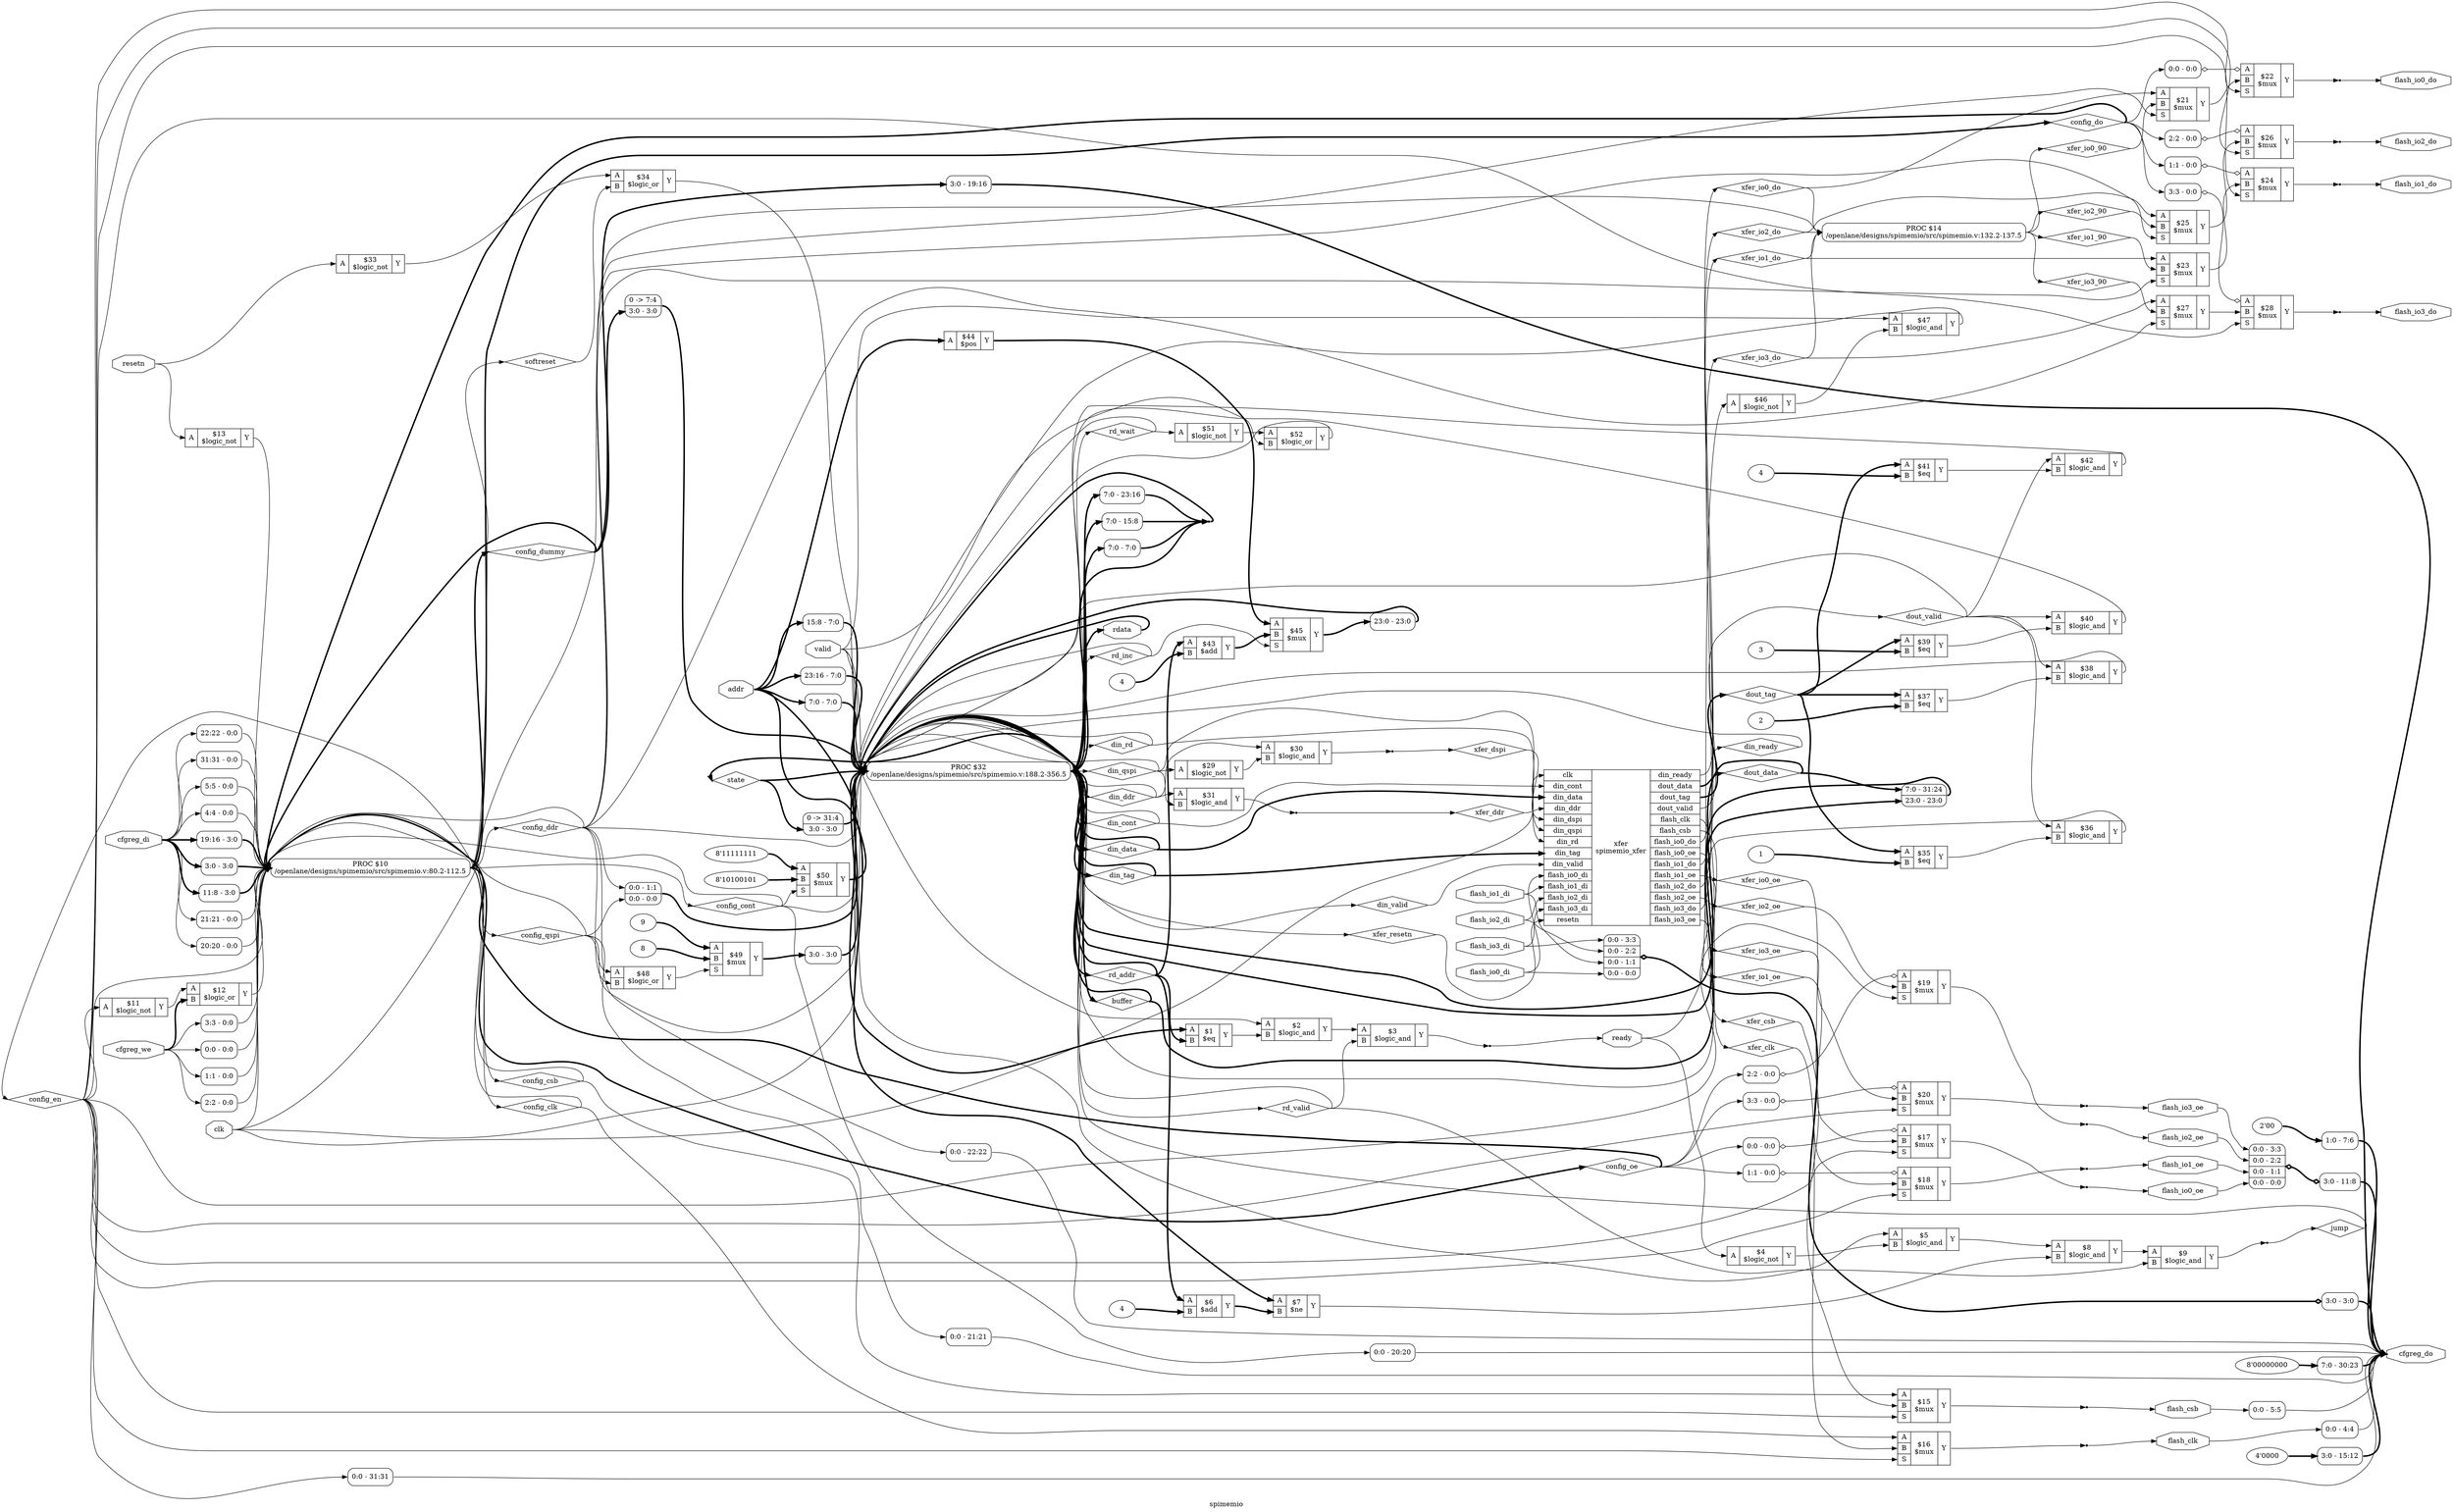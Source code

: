 digraph "spimemio" {
label="spimemio";
rankdir="LR";
remincross=true;
n79 [ shape=diamond, label="state", color="black", fontcolor="black" ];
n80 [ shape=diamond, label="xfer_ddr", color="black", fontcolor="black" ];
n81 [ shape=diamond, label="xfer_dspi", color="black", fontcolor="black" ];
n82 [ shape=diamond, label="xfer_io3_90", color="black", fontcolor="black" ];
n83 [ shape=diamond, label="xfer_io2_90", color="black", fontcolor="black" ];
n84 [ shape=diamond, label="xfer_io1_90", color="black", fontcolor="black" ];
n85 [ shape=diamond, label="xfer_io0_90", color="black", fontcolor="black" ];
n86 [ shape=diamond, label="xfer_io3_do", color="black", fontcolor="black" ];
n87 [ shape=diamond, label="xfer_io2_do", color="black", fontcolor="black" ];
n88 [ shape=diamond, label="xfer_io1_do", color="black", fontcolor="black" ];
n89 [ shape=diamond, label="xfer_io0_do", color="black", fontcolor="black" ];
n90 [ shape=diamond, label="xfer_io3_oe", color="black", fontcolor="black" ];
n91 [ shape=diamond, label="xfer_io2_oe", color="black", fontcolor="black" ];
n92 [ shape=diamond, label="xfer_io1_oe", color="black", fontcolor="black" ];
n93 [ shape=diamond, label="xfer_io0_oe", color="black", fontcolor="black" ];
n94 [ shape=diamond, label="xfer_clk", color="black", fontcolor="black" ];
n95 [ shape=diamond, label="xfer_csb", color="black", fontcolor="black" ];
n96 [ shape=diamond, label="config_do", color="black", fontcolor="black" ];
n97 [ shape=diamond, label="config_clk", color="black", fontcolor="black" ];
n98 [ shape=diamond, label="config_csb", color="black", fontcolor="black" ];
n99 [ shape=diamond, label="config_oe", color="black", fontcolor="black" ];
n100 [ shape=diamond, label="config_dummy", color="black", fontcolor="black" ];
n101 [ shape=diamond, label="config_cont", color="black", fontcolor="black" ];
n102 [ shape=diamond, label="config_qspi", color="black", fontcolor="black" ];
n103 [ shape=diamond, label="config_ddr", color="black", fontcolor="black" ];
n104 [ shape=diamond, label="config_en", color="black", fontcolor="black" ];
n105 [ shape=diamond, label="softreset", color="black", fontcolor="black" ];
n106 [ shape=diamond, label="jump", color="black", fontcolor="black" ];
n107 [ shape=diamond, label="rd_inc", color="black", fontcolor="black" ];
n108 [ shape=diamond, label="rd_wait", color="black", fontcolor="black" ];
n109 [ shape=diamond, label="rd_valid", color="black", fontcolor="black" ];
n110 [ shape=diamond, label="rd_addr", color="black", fontcolor="black" ];
n111 [ shape=diamond, label="buffer", color="black", fontcolor="black" ];
n112 [ shape=diamond, label="dout_tag", color="black", fontcolor="black" ];
n113 [ shape=diamond, label="dout_data", color="black", fontcolor="black" ];
n114 [ shape=diamond, label="dout_valid", color="black", fontcolor="black" ];
n115 [ shape=diamond, label="din_rd", color="black", fontcolor="black" ];
n116 [ shape=diamond, label="din_ddr", color="black", fontcolor="black" ];
n117 [ shape=diamond, label="din_qspi", color="black", fontcolor="black" ];
n118 [ shape=diamond, label="din_cont", color="black", fontcolor="black" ];
n119 [ shape=diamond, label="din_tag", color="black", fontcolor="black" ];
n120 [ shape=diamond, label="din_data", color="black", fontcolor="black" ];
n121 [ shape=diamond, label="din_ready", color="black", fontcolor="black" ];
n122 [ shape=diamond, label="din_valid", color="black", fontcolor="black" ];
n123 [ shape=diamond, label="xfer_resetn", color="black", fontcolor="black" ];
n124 [ shape=octagon, label="cfgreg_do", color="black", fontcolor="black" ];
n125 [ shape=octagon, label="cfgreg_di", color="black", fontcolor="black" ];
n126 [ shape=octagon, label="cfgreg_we", color="black", fontcolor="black" ];
n127 [ shape=octagon, label="flash_io3_di", color="black", fontcolor="black" ];
n128 [ shape=octagon, label="flash_io2_di", color="black", fontcolor="black" ];
n129 [ shape=octagon, label="flash_io1_di", color="black", fontcolor="black" ];
n130 [ shape=octagon, label="flash_io0_di", color="black", fontcolor="black" ];
n131 [ shape=octagon, label="flash_io3_do", color="black", fontcolor="black" ];
n132 [ shape=octagon, label="flash_io2_do", color="black", fontcolor="black" ];
n133 [ shape=octagon, label="flash_io1_do", color="black", fontcolor="black" ];
n134 [ shape=octagon, label="flash_io0_do", color="black", fontcolor="black" ];
n135 [ shape=octagon, label="flash_io3_oe", color="black", fontcolor="black" ];
n136 [ shape=octagon, label="flash_io2_oe", color="black", fontcolor="black" ];
n137 [ shape=octagon, label="flash_io1_oe", color="black", fontcolor="black" ];
n138 [ shape=octagon, label="flash_io0_oe", color="black", fontcolor="black" ];
n139 [ shape=octagon, label="flash_clk", color="black", fontcolor="black" ];
n140 [ shape=octagon, label="flash_csb", color="black", fontcolor="black" ];
n141 [ shape=octagon, label="rdata", color="black", fontcolor="black" ];
n142 [ shape=octagon, label="addr", color="black", fontcolor="black" ];
n143 [ shape=octagon, label="ready", color="black", fontcolor="black" ];
n144 [ shape=octagon, label="valid", color="black", fontcolor="black" ];
n145 [ shape=octagon, label="resetn", color="black", fontcolor="black" ];
n146 [ shape=octagon, label="clk", color="black", fontcolor="black" ];
c150 [ shape=record, label="{{<p147> A|<p148> B}|$52\n$logic_or|{<p149> Y}}",  ];
c151 [ shape=record, label="{{<p147> A}|$51\n$logic_not|{<p149> Y}}",  ];
v0 [ label="8'10100101" ];
v1 [ label="8'11111111" ];
c153 [ shape=record, label="{{<p147> A|<p148> B|<p152> S}|$50\n$mux|{<p149> Y}}",  ];
v2 [ label="8" ];
v3 [ label="9" ];
c154 [ shape=record, label="{{<p147> A|<p148> B|<p152> S}|$49\n$mux|{<p149> Y}}",  ];
c155 [ shape=record, label="{{<p147> A|<p148> B}|$48\n$logic_or|{<p149> Y}}",  ];
c156 [ shape=record, label="{{<p147> A|<p148> B}|$47\n$logic_and|{<p149> Y}}",  ];
c157 [ shape=record, label="{{<p147> A}|$46\n$logic_not|{<p149> Y}}",  ];
c158 [ shape=record, label="{{<p147> A|<p148> B|<p152> S}|$45\n$mux|{<p149> Y}}",  ];
c159 [ shape=record, label="{{<p147> A}|$44\n$pos|{<p149> Y}}",  ];
v4 [ label="4" ];
c160 [ shape=record, label="{{<p147> A|<p148> B}|$43\n$add|{<p149> Y}}",  ];
c161 [ shape=record, label="{{<p147> A|<p148> B}|$42\n$logic_and|{<p149> Y}}",  ];
v5 [ label="4" ];
c162 [ shape=record, label="{{<p147> A|<p148> B}|$41\n$eq|{<p149> Y}}",  ];
c163 [ shape=record, label="{{<p147> A|<p148> B}|$40\n$logic_and|{<p149> Y}}",  ];
v6 [ label="3" ];
c164 [ shape=record, label="{{<p147> A|<p148> B}|$39\n$eq|{<p149> Y}}",  ];
c165 [ shape=record, label="{{<p147> A|<p148> B}|$38\n$logic_and|{<p149> Y}}",  ];
v7 [ label="2" ];
c166 [ shape=record, label="{{<p147> A|<p148> B}|$37\n$eq|{<p149> Y}}",  ];
c167 [ shape=record, label="{{<p147> A|<p148> B}|$36\n$logic_and|{<p149> Y}}",  ];
v8 [ label="1" ];
c168 [ shape=record, label="{{<p147> A|<p148> B}|$35\n$eq|{<p149> Y}}",  ];
c169 [ shape=record, label="{{<p147> A|<p148> B}|$34\n$logic_or|{<p149> Y}}",  ];
c170 [ shape=record, label="{{<p147> A}|$33\n$logic_not|{<p149> Y}}",  ];
c172 [ shape=record, label="{{<p146> clk|<p118> din_cont|<p120> din_data|<p116> din_ddr|<p171> din_dspi|<p117> din_qspi|<p115> din_rd|<p119> din_tag|<p122> din_valid|<p130> flash_io0_di|<p129> flash_io1_di|<p128> flash_io2_di|<p127> flash_io3_di|<p145> resetn}|xfer\nspimemio_xfer|{<p121> din_ready|<p113> dout_data|<p112> dout_tag|<p114> dout_valid|<p139> flash_clk|<p140> flash_csb|<p134> flash_io0_do|<p138> flash_io0_oe|<p133> flash_io1_do|<p137> flash_io1_oe|<p132> flash_io2_do|<p136> flash_io2_oe|<p131> flash_io3_do|<p135> flash_io3_oe}}",  ];
c173 [ shape=record, label="{{<p147> A|<p148> B}|$31\n$logic_and|{<p149> Y}}",  ];
c174 [ shape=record, label="{{<p147> A|<p148> B}|$30\n$logic_and|{<p149> Y}}",  ];
c175 [ shape=record, label="{{<p147> A}|$29\n$logic_not|{<p149> Y}}",  ];
c176 [ shape=record, label="{{<p147> A|<p148> B|<p152> S}|$28\n$mux|{<p149> Y}}",  ];
x9 [ shape=record, style=rounded, label="<s0> 3:3 - 0:0 ", color="black", fontcolor="black" ];
x9:e -> c176:p147:w [arrowhead=odiamond, arrowtail=odiamond, dir=both, color="black", fontcolor="black", label=""];
c177 [ shape=record, label="{{<p147> A|<p148> B|<p152> S}|$27\n$mux|{<p149> Y}}",  ];
c178 [ shape=record, label="{{<p147> A|<p148> B|<p152> S}|$26\n$mux|{<p149> Y}}",  ];
x10 [ shape=record, style=rounded, label="<s0> 2:2 - 0:0 ", color="black", fontcolor="black" ];
x10:e -> c178:p147:w [arrowhead=odiamond, arrowtail=odiamond, dir=both, color="black", fontcolor="black", label=""];
c179 [ shape=record, label="{{<p147> A|<p148> B|<p152> S}|$25\n$mux|{<p149> Y}}",  ];
c180 [ shape=record, label="{{<p147> A|<p148> B|<p152> S}|$24\n$mux|{<p149> Y}}",  ];
x11 [ shape=record, style=rounded, label="<s0> 1:1 - 0:0 ", color="black", fontcolor="black" ];
x11:e -> c180:p147:w [arrowhead=odiamond, arrowtail=odiamond, dir=both, color="black", fontcolor="black", label=""];
c181 [ shape=record, label="{{<p147> A|<p148> B|<p152> S}|$23\n$mux|{<p149> Y}}",  ];
c182 [ shape=record, label="{{<p147> A|<p148> B|<p152> S}|$22\n$mux|{<p149> Y}}",  ];
x12 [ shape=record, style=rounded, label="<s0> 0:0 - 0:0 ", color="black", fontcolor="black" ];
x12:e -> c182:p147:w [arrowhead=odiamond, arrowtail=odiamond, dir=both, color="black", fontcolor="black", label=""];
c183 [ shape=record, label="{{<p147> A|<p148> B|<p152> S}|$21\n$mux|{<p149> Y}}",  ];
c184 [ shape=record, label="{{<p147> A|<p148> B|<p152> S}|$20\n$mux|{<p149> Y}}",  ];
x13 [ shape=record, style=rounded, label="<s0> 3:3 - 0:0 ", color="black", fontcolor="black" ];
x13:e -> c184:p147:w [arrowhead=odiamond, arrowtail=odiamond, dir=both, color="black", fontcolor="black", label=""];
c185 [ shape=record, label="{{<p147> A|<p148> B|<p152> S}|$19\n$mux|{<p149> Y}}",  ];
x14 [ shape=record, style=rounded, label="<s0> 2:2 - 0:0 ", color="black", fontcolor="black" ];
x14:e -> c185:p147:w [arrowhead=odiamond, arrowtail=odiamond, dir=both, color="black", fontcolor="black", label=""];
c186 [ shape=record, label="{{<p147> A|<p148> B|<p152> S}|$18\n$mux|{<p149> Y}}",  ];
x15 [ shape=record, style=rounded, label="<s0> 1:1 - 0:0 ", color="black", fontcolor="black" ];
x15:e -> c186:p147:w [arrowhead=odiamond, arrowtail=odiamond, dir=both, color="black", fontcolor="black", label=""];
c187 [ shape=record, label="{{<p147> A|<p148> B|<p152> S}|$17\n$mux|{<p149> Y}}",  ];
x16 [ shape=record, style=rounded, label="<s0> 0:0 - 0:0 ", color="black", fontcolor="black" ];
x16:e -> c187:p147:w [arrowhead=odiamond, arrowtail=odiamond, dir=both, color="black", fontcolor="black", label=""];
c188 [ shape=record, label="{{<p147> A|<p148> B|<p152> S}|$16\n$mux|{<p149> Y}}",  ];
c189 [ shape=record, label="{{<p147> A|<p148> B|<p152> S}|$15\n$mux|{<p149> Y}}",  ];
c190 [ shape=record, label="{{<p147> A}|$13\n$logic_not|{<p149> Y}}",  ];
c191 [ shape=record, label="{{<p147> A|<p148> B}|$12\n$logic_or|{<p149> Y}}",  ];
c192 [ shape=record, label="{{<p147> A}|$11\n$logic_not|{<p149> Y}}",  ];
c193 [ shape=record, label="{{<p147> A|<p148> B}|$9\n$logic_and|{<p149> Y}}",  ];
c194 [ shape=record, label="{{<p147> A|<p148> B}|$8\n$logic_and|{<p149> Y}}",  ];
c195 [ shape=record, label="{{<p147> A|<p148> B}|$7\n$ne|{<p149> Y}}",  ];
v17 [ label="4" ];
c196 [ shape=record, label="{{<p147> A|<p148> B}|$6\n$add|{<p149> Y}}",  ];
c197 [ shape=record, label="{{<p147> A|<p148> B}|$5\n$logic_and|{<p149> Y}}",  ];
c198 [ shape=record, label="{{<p147> A}|$4\n$logic_not|{<p149> Y}}",  ];
c199 [ shape=record, label="{{<p147> A|<p148> B}|$3\n$logic_and|{<p149> Y}}",  ];
c200 [ shape=record, label="{{<p147> A|<p148> B}|$2\n$logic_and|{<p149> Y}}",  ];
c201 [ shape=record, label="{{<p147> A|<p148> B}|$1\n$eq|{<p149> Y}}",  ];
x19 [ shape=record, style=rounded, label="<s1> 0:0 - 1:1 |<s0> 0:0 - 0:0 ", color="black", fontcolor="black" ];
x20 [ shape=record, style=rounded, label="<s0> 3:0 - 3:0 ", color="black", fontcolor="black" ];
x21 [ shape=record, style=rounded, label="<s0> 7:0 - 7:0 ", color="black", fontcolor="black" ];
x22 [ shape=record, style=rounded, label="<s0> 15:8 - 7:0 ", color="black", fontcolor="black" ];
x23 [ shape=record, style=rounded, label="<s0> 23:16 - 7:0 ", color="black", fontcolor="black" ];
x24 [ shape=record, style=rounded, label="0 -&gt; 7:4 |<s0> 3:0 - 3:0 ", color="black", fontcolor="black" ];
x25 [ shape=record, style=rounded, label="<s0> 23:0 - 23:0 ", color="black", fontcolor="black" ];
x26 [ shape=record, style=rounded, label="0 -&gt; 31:4 |<s0> 3:0 - 3:0 ", color="black", fontcolor="black" ];
x27 [ shape=record, style=rounded, label="<s1> 7:0 - 31:24 |<s0> 23:0 - 23:0 ", color="black", fontcolor="black" ];
x28 [ shape=record, style=rounded, label="<s0> 7:0 - 23:16 ", color="black", fontcolor="black" ];
x29 [ shape=record, style=rounded, label="<s0> 7:0 - 15:8 ", color="black", fontcolor="black" ];
x30 [ shape=record, style=rounded, label="<s0> 7:0 - 7:0 ", color="black", fontcolor="black" ];
p18 [shape=box, style=rounded, label="PROC $32\n/openlane/designs/spimemio/src/spimemio.v:188.2-356.5"];
p31 [shape=box, style=rounded, label="PROC $14\n/openlane/designs/spimemio/src/spimemio.v:132.2-137.5"];
x33 [ shape=record, style=rounded, label="<s0> 21:21 - 0:0 ", color="black", fontcolor="black" ];
x34 [ shape=record, style=rounded, label="<s0> 20:20 - 0:0 ", color="black", fontcolor="black" ];
x35 [ shape=record, style=rounded, label="<s0> 22:22 - 0:0 ", color="black", fontcolor="black" ];
x36 [ shape=record, style=rounded, label="<s0> 31:31 - 0:0 ", color="black", fontcolor="black" ];
x37 [ shape=record, style=rounded, label="<s0> 5:5 - 0:0 ", color="black", fontcolor="black" ];
x38 [ shape=record, style=rounded, label="<s0> 4:4 - 0:0 ", color="black", fontcolor="black" ];
x39 [ shape=record, style=rounded, label="<s0> 2:2 - 0:0 ", color="black", fontcolor="black" ];
x40 [ shape=record, style=rounded, label="<s0> 3:3 - 0:0 ", color="black", fontcolor="black" ];
x41 [ shape=record, style=rounded, label="<s0> 0:0 - 0:0 ", color="black", fontcolor="black" ];
x42 [ shape=record, style=rounded, label="<s0> 1:1 - 0:0 ", color="black", fontcolor="black" ];
x43 [ shape=record, style=rounded, label="<s0> 19:16 - 3:0 ", color="black", fontcolor="black" ];
x44 [ shape=record, style=rounded, label="<s0> 3:0 - 3:0 ", color="black", fontcolor="black" ];
x45 [ shape=record, style=rounded, label="<s0> 11:8 - 3:0 ", color="black", fontcolor="black" ];
p32 [shape=box, style=rounded, label="PROC $10\n/openlane/designs/spimemio/src/spimemio.v:80.2-112.5"];
x46 [shape=point, ];
x47 [shape=point, ];
x48 [ shape=record, style=rounded, label="<s0> 0:0 - 31:31 ", color="black", fontcolor="black" ];
v49 [ label="8'00000000" ];
x50 [ shape=record, style=rounded, label="<s0> 7:0 - 30:23 ", color="black", fontcolor="black" ];
x51 [ shape=record, style=rounded, label="<s0> 0:0 - 22:22 ", color="black", fontcolor="black" ];
x52 [ shape=record, style=rounded, label="<s0> 0:0 - 21:21 ", color="black", fontcolor="black" ];
x53 [ shape=record, style=rounded, label="<s0> 0:0 - 20:20 ", color="black", fontcolor="black" ];
x54 [ shape=record, style=rounded, label="<s0> 3:0 - 19:16 ", color="black", fontcolor="black" ];
v55 [ label="4'0000" ];
x56 [ shape=record, style=rounded, label="<s0> 3:0 - 15:12 ", color="black", fontcolor="black" ];
x57 [ shape=record, style=rounded, label="<s3> 0:0 - 3:3 |<s2> 0:0 - 2:2 |<s1> 0:0 - 1:1 |<s0> 0:0 - 0:0 ", color="black", fontcolor="black" ];
x58 [ shape=record, style=rounded, label="<s0> 3:0 - 11:8 ", color="black", fontcolor="black" ];
x57:e -> x58:w [arrowhead=odiamond, arrowtail=odiamond, dir=both, color="black", fontcolor="black", style="setlinewidth(3)", label=""];
v59 [ label="2'00" ];
x60 [ shape=record, style=rounded, label="<s0> 1:0 - 7:6 ", color="black", fontcolor="black" ];
x61 [ shape=record, style=rounded, label="<s0> 0:0 - 5:5 ", color="black", fontcolor="black" ];
x62 [ shape=record, style=rounded, label="<s0> 0:0 - 4:4 ", color="black", fontcolor="black" ];
x63 [ shape=record, style=rounded, label="<s3> 0:0 - 3:3 |<s2> 0:0 - 2:2 |<s1> 0:0 - 1:1 |<s0> 0:0 - 0:0 ", color="black", fontcolor="black" ];
x64 [ shape=record, style=rounded, label="<s0> 3:0 - 3:0 ", color="black", fontcolor="black" ];
x63:e -> x64:w [arrowhead=odiamond, arrowtail=odiamond, dir=both, color="black", fontcolor="black", style="setlinewidth(3)", label=""];
x65 [shape=point, ];
x66 [shape=point, ];
x67 [shape=point, ];
x68 [shape=point, ];
x69 [shape=point, ];
x70 [shape=point, ];
x71 [shape=point, ];
x72 [shape=point, ];
x73 [shape=point, ];
x74 [shape=point, ];
x75 [shape=point, ];
x76 [shape=point, ];
c150:p149:e -> p18:w [color="black", fontcolor="black", label=""];
c160:p149:e -> c158:p148:w [color="black", fontcolor="black", style="setlinewidth(3)", label=""];
p32:e -> n100:w [color="black", fontcolor="black", style="setlinewidth(3)", label=""];
n100:e -> p32:w [color="black", fontcolor="black", style="setlinewidth(3)", label=""];
n100:e -> x24:s0:w [color="black", fontcolor="black", style="setlinewidth(3)", label=""];
n100:e -> x54:w [color="black", fontcolor="black", style="setlinewidth(3)", label=""];
p32:e -> n101:w [color="black", fontcolor="black", label=""];
n101:e -> c153:p152:w [color="black", fontcolor="black", label=""];
n101:e -> p18:w [color="black", fontcolor="black", label=""];
n101:e -> p32:w [color="black", fontcolor="black", label=""];
n101:e -> x53:w [color="black", fontcolor="black", label=""];
p32:e -> n102:w [color="black", fontcolor="black", label=""];
n102:e -> c155:p147:w [color="black", fontcolor="black", label=""];
n102:e -> p18:w [color="black", fontcolor="black", label=""];
n102:e -> p32:w [color="black", fontcolor="black", label=""];
n102:e -> x19:s0:w [color="black", fontcolor="black", label=""];
n102:e -> x52:w [color="black", fontcolor="black", label=""];
p32:e -> n103:w [color="black", fontcolor="black", label=""];
n103:e -> c155:p148:w [color="black", fontcolor="black", label=""];
n103:e -> c177:p152:w [color="black", fontcolor="black", label=""];
n103:e -> c179:p152:w [color="black", fontcolor="black", label=""];
n103:e -> c181:p152:w [color="black", fontcolor="black", label=""];
n103:e -> c183:p152:w [color="black", fontcolor="black", label=""];
n103:e -> p18:w [color="black", fontcolor="black", label=""];
n103:e -> p32:w [color="black", fontcolor="black", label=""];
n103:e -> x19:s1:w [color="black", fontcolor="black", label=""];
n103:e -> x51:w [color="black", fontcolor="black", label=""];
p32:e -> n104:w [color="black", fontcolor="black", label=""];
n104:e -> c176:p152:w [color="black", fontcolor="black", label=""];
n104:e -> c178:p152:w [color="black", fontcolor="black", label=""];
n104:e -> c180:p152:w [color="black", fontcolor="black", label=""];
n104:e -> c182:p152:w [color="black", fontcolor="black", label=""];
n104:e -> c184:p152:w [color="black", fontcolor="black", label=""];
n104:e -> c185:p152:w [color="black", fontcolor="black", label=""];
n104:e -> c186:p152:w [color="black", fontcolor="black", label=""];
n104:e -> c187:p152:w [color="black", fontcolor="black", label=""];
n104:e -> c188:p152:w [color="black", fontcolor="black", label=""];
n104:e -> c189:p152:w [color="black", fontcolor="black", label=""];
n104:e -> c192:p147:w [color="black", fontcolor="black", label=""];
n104:e -> p32:w [color="black", fontcolor="black", label=""];
n104:e -> x48:w [color="black", fontcolor="black", label=""];
p32:e -> n105:w [color="black", fontcolor="black", label=""];
n105:e -> c169:p148:w [color="black", fontcolor="black", label=""];
x47:e -> n106:w [color="black", fontcolor="black", label=""];
n106:e -> p18:w [color="black", fontcolor="black", label=""];
p18:e -> n107:w [color="black", fontcolor="black", label=""];
n107:e -> c158:p152:w [color="black", fontcolor="black", label=""];
n107:e -> p18:w [color="black", fontcolor="black", label=""];
p18:e -> n108:w [color="black", fontcolor="black", label=""];
n108:e -> c151:p147:w [color="black", fontcolor="black", label=""];
n108:e -> p18:w [color="black", fontcolor="black", label=""];
p18:e -> n109:w [color="black", fontcolor="black", label=""];
n109:e -> c193:p148:w [color="black", fontcolor="black", label=""];
n109:e -> c199:p148:w [color="black", fontcolor="black", label=""];
n109:e -> p18:w [color="black", fontcolor="black", label=""];
c161:p149:e -> p18:w [color="black", fontcolor="black", label=""];
p18:e -> n110:w [color="black", fontcolor="black", style="setlinewidth(3)", label=""];
n110:e -> c160:p147:w [color="black", fontcolor="black", style="setlinewidth(3)", label=""];
n110:e -> c196:p147:w [color="black", fontcolor="black", style="setlinewidth(3)", label=""];
n110:e -> c201:p148:w [color="black", fontcolor="black", style="setlinewidth(3)", label=""];
n110:e -> p18:w [color="black", fontcolor="black", style="setlinewidth(3)", label=""];
p18:e -> n111:w [color="black", fontcolor="black", style="setlinewidth(3)", label=""];
n111:e -> p18:w [color="black", fontcolor="black", style="setlinewidth(3)", label=""];
n111:e -> x27:s0:w [color="black", fontcolor="black", style="setlinewidth(3)", label=""];
c172:p112:e -> n112:w [color="black", fontcolor="black", style="setlinewidth(3)", label=""];
n112:e -> c162:p147:w [color="black", fontcolor="black", style="setlinewidth(3)", label=""];
n112:e -> c164:p147:w [color="black", fontcolor="black", style="setlinewidth(3)", label=""];
n112:e -> c166:p147:w [color="black", fontcolor="black", style="setlinewidth(3)", label=""];
n112:e -> c168:p147:w [color="black", fontcolor="black", style="setlinewidth(3)", label=""];
c172:p113:e -> n113:w [color="black", fontcolor="black", style="setlinewidth(3)", label=""];
n113:e -> p18:w [color="black", fontcolor="black", style="setlinewidth(3)", label=""];
n113:e -> x27:s1:w [color="black", fontcolor="black", style="setlinewidth(3)", label=""];
c172:p114:e -> n114:w [color="black", fontcolor="black", label=""];
n114:e -> c161:p147:w [color="black", fontcolor="black", label=""];
n114:e -> c163:p147:w [color="black", fontcolor="black", label=""];
n114:e -> c165:p147:w [color="black", fontcolor="black", label=""];
n114:e -> c167:p147:w [color="black", fontcolor="black", label=""];
n114:e -> p18:w [color="black", fontcolor="black", label=""];
p18:e -> n115:w [color="black", fontcolor="black", label=""];
n115:e -> c172:p115:w [color="black", fontcolor="black", label=""];
n115:e -> p18:w [color="black", fontcolor="black", label=""];
p18:e -> n116:w [color="black", fontcolor="black", label=""];
n116:e -> c173:p147:w [color="black", fontcolor="black", label=""];
n116:e -> c174:p147:w [color="black", fontcolor="black", label=""];
n116:e -> p18:w [color="black", fontcolor="black", label=""];
p18:e -> n117:w [color="black", fontcolor="black", label=""];
n117:e -> c172:p117:w [color="black", fontcolor="black", label=""];
n117:e -> c173:p148:w [color="black", fontcolor="black", label=""];
n117:e -> c175:p147:w [color="black", fontcolor="black", label=""];
n117:e -> p18:w [color="black", fontcolor="black", label=""];
p18:e -> n118:w [color="black", fontcolor="black", label=""];
n118:e -> c172:p118:w [color="black", fontcolor="black", label=""];
n118:e -> p18:w [color="black", fontcolor="black", label=""];
p18:e -> n119:w [color="black", fontcolor="black", style="setlinewidth(3)", label=""];
n119:e -> c172:p119:w [color="black", fontcolor="black", style="setlinewidth(3)", label=""];
n119:e -> p18:w [color="black", fontcolor="black", style="setlinewidth(3)", label=""];
c162:p149:e -> c161:p148:w [color="black", fontcolor="black", label=""];
p18:e -> n120:w [color="black", fontcolor="black", style="setlinewidth(3)", label=""];
n120:e -> c172:p120:w [color="black", fontcolor="black", style="setlinewidth(3)", label=""];
n120:e -> p18:w [color="black", fontcolor="black", style="setlinewidth(3)", label=""];
c172:p121:e -> n121:w [color="black", fontcolor="black", label=""];
n121:e -> p18:w [color="black", fontcolor="black", label=""];
p18:e -> n122:w [color="black", fontcolor="black", label=""];
n122:e -> c172:p122:w [color="black", fontcolor="black", label=""];
p18:e -> n123:w [color="black", fontcolor="black", label=""];
n123:e -> c172:p145:w [color="black", fontcolor="black", label=""];
x48:s0:e -> n124:w [color="black", fontcolor="black", label=""];
x50:s0:e -> n124:w [color="black", fontcolor="black", style="setlinewidth(3)", label=""];
x51:s0:e -> n124:w [color="black", fontcolor="black", label=""];
x52:s0:e -> n124:w [color="black", fontcolor="black", label=""];
x53:s0:e -> n124:w [color="black", fontcolor="black", label=""];
x54:s0:e -> n124:w [color="black", fontcolor="black", style="setlinewidth(3)", label=""];
x56:s0:e -> n124:w [color="black", fontcolor="black", style="setlinewidth(3)", label=""];
x58:s0:e -> n124:w [color="black", fontcolor="black", style="setlinewidth(3)", label=""];
x60:s0:e -> n124:w [color="black", fontcolor="black", style="setlinewidth(3)", label=""];
x61:s0:e -> n124:w [color="black", fontcolor="black", label=""];
x62:s0:e -> n124:w [color="black", fontcolor="black", label=""];
x64:s0:e -> n124:w [color="black", fontcolor="black", style="setlinewidth(3)", label=""];
n125:e -> x33:s0:w [color="black", fontcolor="black", label=""];
n125:e -> x34:s0:w [color="black", fontcolor="black", label=""];
n125:e -> x35:s0:w [color="black", fontcolor="black", label=""];
n125:e -> x36:s0:w [color="black", fontcolor="black", label=""];
n125:e -> x37:s0:w [color="black", fontcolor="black", label=""];
n125:e -> x38:s0:w [color="black", fontcolor="black", label=""];
n125:e -> x43:s0:w [color="black", fontcolor="black", style="setlinewidth(3)", label=""];
n125:e -> x44:s0:w [color="black", fontcolor="black", style="setlinewidth(3)", label=""];
n125:e -> x45:s0:w [color="black", fontcolor="black", style="setlinewidth(3)", label=""];
n126:e -> c191:p148:w [color="black", fontcolor="black", style="setlinewidth(3)", label=""];
n126:e -> x39:s0:w [color="black", fontcolor="black", label=""];
n126:e -> x40:s0:w [color="black", fontcolor="black", label=""];
n126:e -> x41:s0:w [color="black", fontcolor="black", label=""];
n126:e -> x42:s0:w [color="black", fontcolor="black", label=""];
n127:e -> c172:p127:w [color="black", fontcolor="black", label=""];
n127:e -> x63:s3:w [color="black", fontcolor="black", label=""];
n128:e -> c172:p128:w [color="black", fontcolor="black", label=""];
n128:e -> x63:s2:w [color="black", fontcolor="black", label=""];
n129:e -> c172:p129:w [color="black", fontcolor="black", label=""];
n129:e -> x63:s1:w [color="black", fontcolor="black", label=""];
c163:p149:e -> p18:w [color="black", fontcolor="black", label=""];
n130:e -> c172:p130:w [color="black", fontcolor="black", label=""];
n130:e -> x63:s0:w [color="black", fontcolor="black", label=""];
x74:e -> n131:w [color="black", fontcolor="black", label=""];
x73:e -> n132:w [color="black", fontcolor="black", label=""];
x72:e -> n133:w [color="black", fontcolor="black", label=""];
x71:e -> n134:w [color="black", fontcolor="black", label=""];
x70:e -> n135:w [color="black", fontcolor="black", label=""];
n135:e -> x57:s3:w [color="black", fontcolor="black", label=""];
x69:e -> n136:w [color="black", fontcolor="black", label=""];
n136:e -> x57:s2:w [color="black", fontcolor="black", label=""];
x68:e -> n137:w [color="black", fontcolor="black", label=""];
n137:e -> x57:s1:w [color="black", fontcolor="black", label=""];
x67:e -> n138:w [color="black", fontcolor="black", label=""];
n138:e -> x57:s0:w [color="black", fontcolor="black", label=""];
x66:e -> n139:w [color="black", fontcolor="black", label=""];
n139:e -> x62:w [color="black", fontcolor="black", label=""];
c164:p149:e -> c163:p148:w [color="black", fontcolor="black", label=""];
x65:e -> n140:w [color="black", fontcolor="black", label=""];
n140:e -> x61:w [color="black", fontcolor="black", label=""];
p18:e -> n141:w [color="black", fontcolor="black", style="setlinewidth(3)", label=""];
n141:e -> p18:w [color="black", fontcolor="black", style="setlinewidth(3)", label=""];
n142:e -> c159:p147:w [color="black", fontcolor="black", style="setlinewidth(3)", label=""];
n142:e -> c195:p147:w [color="black", fontcolor="black", style="setlinewidth(3)", label=""];
n142:e -> c201:p147:w [color="black", fontcolor="black", style="setlinewidth(3)", label=""];
n142:e -> x21:s0:w [color="black", fontcolor="black", style="setlinewidth(3)", label=""];
n142:e -> x22:s0:w [color="black", fontcolor="black", style="setlinewidth(3)", label=""];
n142:e -> x23:s0:w [color="black", fontcolor="black", style="setlinewidth(3)", label=""];
x46:e -> n143:w [color="black", fontcolor="black", label=""];
n143:e -> c157:p147:w [color="black", fontcolor="black", label=""];
n143:e -> c198:p147:w [color="black", fontcolor="black", label=""];
n144:e -> c150:p148:w [color="black", fontcolor="black", label=""];
n144:e -> c156:p147:w [color="black", fontcolor="black", label=""];
n144:e -> c197:p147:w [color="black", fontcolor="black", label=""];
n144:e -> c200:p147:w [color="black", fontcolor="black", label=""];
n144:e -> p18:w [color="black", fontcolor="black", label=""];
n145:e -> c170:p147:w [color="black", fontcolor="black", label=""];
n145:e -> c190:p147:w [color="black", fontcolor="black", label=""];
n146:e -> c172:p146:w [color="black", fontcolor="black", label=""];
n146:e -> p18:w [color="black", fontcolor="black", label=""];
n146:e -> p31:w [color="black", fontcolor="black", label=""];
n146:e -> p32:w [color="black", fontcolor="black", label=""];
c165:p149:e -> p18:w [color="black", fontcolor="black", label=""];
c166:p149:e -> c165:p148:w [color="black", fontcolor="black", label=""];
c167:p149:e -> p18:w [color="black", fontcolor="black", label=""];
c168:p149:e -> c167:p148:w [color="black", fontcolor="black", label=""];
c169:p149:e -> p18:w [color="black", fontcolor="black", label=""];
c151:p149:e -> c150:p147:w [color="black", fontcolor="black", label=""];
c170:p149:e -> c169:p147:w [color="black", fontcolor="black", label=""];
n26 [ shape=point ];
p18:e -> n26:w [color="black", fontcolor="black", style="setlinewidth(3)", label=""];
x28:s0:e -> n26:w [color="black", fontcolor="black", style="setlinewidth(3)", label=""];
x29:s0:e -> n26:w [color="black", fontcolor="black", style="setlinewidth(3)", label=""];
x30:s0:e -> n26:w [color="black", fontcolor="black", style="setlinewidth(3)", label=""];
n26:e -> p18:w [color="black", fontcolor="black", style="setlinewidth(3)", label=""];
c153:p149:e -> p18:w [color="black", fontcolor="black", style="setlinewidth(3)", label=""];
c173:p149:e -> x76:w [color="black", fontcolor="black", label=""];
c174:p149:e -> x75:w [color="black", fontcolor="black", label=""];
c175:p149:e -> c174:p148:w [color="black", fontcolor="black", label=""];
c176:p149:e -> x74:w [color="black", fontcolor="black", label=""];
c154:p149:e -> x20:s0:w [color="black", fontcolor="black", style="setlinewidth(3)", label=""];
c177:p149:e -> c176:p148:w [color="black", fontcolor="black", label=""];
c178:p149:e -> x73:w [color="black", fontcolor="black", label=""];
c179:p149:e -> c178:p148:w [color="black", fontcolor="black", label=""];
c180:p149:e -> x72:w [color="black", fontcolor="black", label=""];
c181:p149:e -> c180:p148:w [color="black", fontcolor="black", label=""];
c182:p149:e -> x71:w [color="black", fontcolor="black", label=""];
c183:p149:e -> c182:p148:w [color="black", fontcolor="black", label=""];
c184:p149:e -> x70:w [color="black", fontcolor="black", label=""];
c185:p149:e -> x69:w [color="black", fontcolor="black", label=""];
c186:p149:e -> x68:w [color="black", fontcolor="black", label=""];
c155:p149:e -> c154:p152:w [color="black", fontcolor="black", label=""];
c187:p149:e -> x67:w [color="black", fontcolor="black", label=""];
c188:p149:e -> x66:w [color="black", fontcolor="black", label=""];
c189:p149:e -> x65:w [color="black", fontcolor="black", label=""];
c190:p149:e -> p32:w [color="black", fontcolor="black", label=""];
c191:p149:e -> p32:w [color="black", fontcolor="black", label=""];
c192:p149:e -> c191:p147:w [color="black", fontcolor="black", label=""];
c156:p149:e -> p18:w [color="black", fontcolor="black", label=""];
c157:p149:e -> c156:p148:w [color="black", fontcolor="black", label=""];
c193:p149:e -> x47:w [color="black", fontcolor="black", label=""];
c194:p149:e -> c193:p147:w [color="black", fontcolor="black", label=""];
c195:p149:e -> c194:p148:w [color="black", fontcolor="black", label=""];
c196:p149:e -> c195:p148:w [color="black", fontcolor="black", style="setlinewidth(3)", label=""];
c197:p149:e -> c194:p147:w [color="black", fontcolor="black", label=""];
c198:p149:e -> c197:p148:w [color="black", fontcolor="black", label=""];
c199:p149:e -> x46:w [color="black", fontcolor="black", label=""];
c200:p149:e -> c199:p147:w [color="black", fontcolor="black", label=""];
c201:p149:e -> c200:p148:w [color="black", fontcolor="black", label=""];
p18:e -> n79:w [color="black", fontcolor="black", style="setlinewidth(3)", label=""];
n79:e -> p18:w [color="black", fontcolor="black", style="setlinewidth(3)", label=""];
n79:e -> x26:s0:w [color="black", fontcolor="black", style="setlinewidth(3)", label=""];
c158:p149:e -> x25:s0:w [color="black", fontcolor="black", style="setlinewidth(3)", label=""];
x76:e -> n80:w [color="black", fontcolor="black", label=""];
n80:e -> c172:p116:w [color="black", fontcolor="black", label=""];
x75:e -> n81:w [color="black", fontcolor="black", label=""];
n81:e -> c172:p171:w [color="black", fontcolor="black", label=""];
p31:e -> n82:w [color="black", fontcolor="black", label=""];
n82:e -> c177:p148:w [color="black", fontcolor="black", label=""];
p31:e -> n83:w [color="black", fontcolor="black", label=""];
n83:e -> c179:p148:w [color="black", fontcolor="black", label=""];
p31:e -> n84:w [color="black", fontcolor="black", label=""];
n84:e -> c181:p148:w [color="black", fontcolor="black", label=""];
p31:e -> n85:w [color="black", fontcolor="black", label=""];
n85:e -> c183:p148:w [color="black", fontcolor="black", label=""];
c172:p131:e -> n86:w [color="black", fontcolor="black", label=""];
n86:e -> c177:p147:w [color="black", fontcolor="black", label=""];
n86:e -> p31:w [color="black", fontcolor="black", label=""];
c172:p132:e -> n87:w [color="black", fontcolor="black", label=""];
n87:e -> c179:p147:w [color="black", fontcolor="black", label=""];
n87:e -> p31:w [color="black", fontcolor="black", label=""];
c172:p133:e -> n88:w [color="black", fontcolor="black", label=""];
n88:e -> c181:p147:w [color="black", fontcolor="black", label=""];
n88:e -> p31:w [color="black", fontcolor="black", label=""];
c172:p134:e -> n89:w [color="black", fontcolor="black", label=""];
n89:e -> c183:p147:w [color="black", fontcolor="black", label=""];
n89:e -> p31:w [color="black", fontcolor="black", label=""];
c159:p149:e -> c158:p147:w [color="black", fontcolor="black", style="setlinewidth(3)", label=""];
c172:p135:e -> n90:w [color="black", fontcolor="black", label=""];
n90:e -> c184:p148:w [color="black", fontcolor="black", label=""];
c172:p136:e -> n91:w [color="black", fontcolor="black", label=""];
n91:e -> c185:p148:w [color="black", fontcolor="black", label=""];
c172:p137:e -> n92:w [color="black", fontcolor="black", label=""];
n92:e -> c186:p148:w [color="black", fontcolor="black", label=""];
c172:p138:e -> n93:w [color="black", fontcolor="black", label=""];
n93:e -> c187:p148:w [color="black", fontcolor="black", label=""];
c172:p139:e -> n94:w [color="black", fontcolor="black", label=""];
n94:e -> c188:p148:w [color="black", fontcolor="black", label=""];
c172:p140:e -> n95:w [color="black", fontcolor="black", label=""];
n95:e -> c189:p148:w [color="black", fontcolor="black", label=""];
p32:e -> n96:w [color="black", fontcolor="black", style="setlinewidth(3)", label=""];
n96:e -> p32:w [color="black", fontcolor="black", style="setlinewidth(3)", label=""];
n96:e -> x10:s0:w [color="black", fontcolor="black", label=""];
n96:e -> x11:s0:w [color="black", fontcolor="black", label=""];
n96:e -> x12:s0:w [color="black", fontcolor="black", label=""];
n96:e -> x9:s0:w [color="black", fontcolor="black", label=""];
p32:e -> n97:w [color="black", fontcolor="black", label=""];
n97:e -> c188:p147:w [color="black", fontcolor="black", label=""];
n97:e -> p32:w [color="black", fontcolor="black", label=""];
p32:e -> n98:w [color="black", fontcolor="black", label=""];
n98:e -> c189:p147:w [color="black", fontcolor="black", label=""];
n98:e -> p32:w [color="black", fontcolor="black", label=""];
p32:e -> n99:w [color="black", fontcolor="black", style="setlinewidth(3)", label=""];
n99:e -> p32:w [color="black", fontcolor="black", style="setlinewidth(3)", label=""];
n99:e -> x13:s0:w [color="black", fontcolor="black", label=""];
n99:e -> x14:s0:w [color="black", fontcolor="black", label=""];
n99:e -> x15:s0:w [color="black", fontcolor="black", label=""];
n99:e -> x16:s0:w [color="black", fontcolor="black", label=""];
v0:e -> c153:p148:w [color="black", fontcolor="black", style="setlinewidth(3)", label=""];
v1:e -> c153:p147:w [color="black", fontcolor="black", style="setlinewidth(3)", label=""];
v17:e -> c196:p148:w [color="black", fontcolor="black", style="setlinewidth(3)", label=""];
v2:e -> c154:p148:w [color="black", fontcolor="black", style="setlinewidth(3)", label=""];
v3:e -> c154:p147:w [color="black", fontcolor="black", style="setlinewidth(3)", label=""];
v4:e -> c160:p148:w [color="black", fontcolor="black", style="setlinewidth(3)", label=""];
v49:e -> x50:w [color="black", fontcolor="black", style="setlinewidth(3)", label=""];
v5:e -> c162:p148:w [color="black", fontcolor="black", style="setlinewidth(3)", label=""];
v55:e -> x56:w [color="black", fontcolor="black", style="setlinewidth(3)", label=""];
v59:e -> x60:w [color="black", fontcolor="black", style="setlinewidth(3)", label=""];
v6:e -> c164:p148:w [color="black", fontcolor="black", style="setlinewidth(3)", label=""];
v7:e -> c166:p148:w [color="black", fontcolor="black", style="setlinewidth(3)", label=""];
v8:e -> c168:p148:w [color="black", fontcolor="black", style="setlinewidth(3)", label=""];
x19:e -> p18:w [color="black", fontcolor="black", style="setlinewidth(3)", label=""];
x20:e -> p18:w [color="black", fontcolor="black", style="setlinewidth(3)", label=""];
x21:e -> p18:w [color="black", fontcolor="black", style="setlinewidth(3)", label=""];
x22:e -> p18:w [color="black", fontcolor="black", style="setlinewidth(3)", label=""];
x23:e -> p18:w [color="black", fontcolor="black", style="setlinewidth(3)", label=""];
x24:e -> p18:w [color="black", fontcolor="black", style="setlinewidth(3)", label=""];
x25:e -> p18:w [color="black", fontcolor="black", style="setlinewidth(3)", label=""];
x26:e -> p18:w [color="black", fontcolor="black", style="setlinewidth(3)", label=""];
x27:e -> p18:w [color="black", fontcolor="black", style="setlinewidth(3)", label=""];
p18:e -> x28:w [color="black", fontcolor="black", style="setlinewidth(3)", label=""];
p18:e -> x29:w [color="black", fontcolor="black", style="setlinewidth(3)", label=""];
p18:e -> x30:w [color="black", fontcolor="black", style="setlinewidth(3)", label=""];
x33:e -> p32:w [color="black", fontcolor="black", label=""];
x34:e -> p32:w [color="black", fontcolor="black", label=""];
x35:e -> p32:w [color="black", fontcolor="black", label=""];
x36:e -> p32:w [color="black", fontcolor="black", label=""];
x37:e -> p32:w [color="black", fontcolor="black", label=""];
x38:e -> p32:w [color="black", fontcolor="black", label=""];
x39:e -> p32:w [color="black", fontcolor="black", label=""];
x40:e -> p32:w [color="black", fontcolor="black", label=""];
x41:e -> p32:w [color="black", fontcolor="black", label=""];
x42:e -> p32:w [color="black", fontcolor="black", label=""];
x43:e -> p32:w [color="black", fontcolor="black", style="setlinewidth(3)", label=""];
x44:e -> p32:w [color="black", fontcolor="black", style="setlinewidth(3)", label=""];
x45:e -> p32:w [color="black", fontcolor="black", style="setlinewidth(3)", label=""];
}
